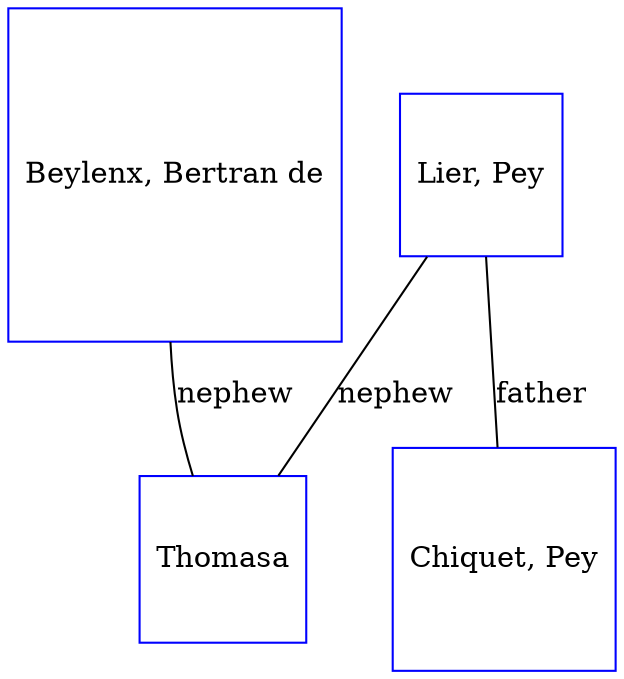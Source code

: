 digraph D {
    edge [dir=none];    node [shape=box];    "020085"   [label="Thomasa", shape=box, regular=1, color="blue"] ;
"020086"   [label="Beylenx, Bertran de", shape=box, regular=1, color="blue"] ;
"020087"   [label="Lier, Pey", shape=box, regular=1, color="blue"] ;
"020088"   [label="Chiquet, Pey", shape=box, regular=1, color="blue"] ;
020086->020085 [label="nephew", arrowsize=0.0]; 
020087->020085 [label="nephew", arrowsize=0.0]; 
020087->020088 [label="father",arrowsize=0.0]; 
}
